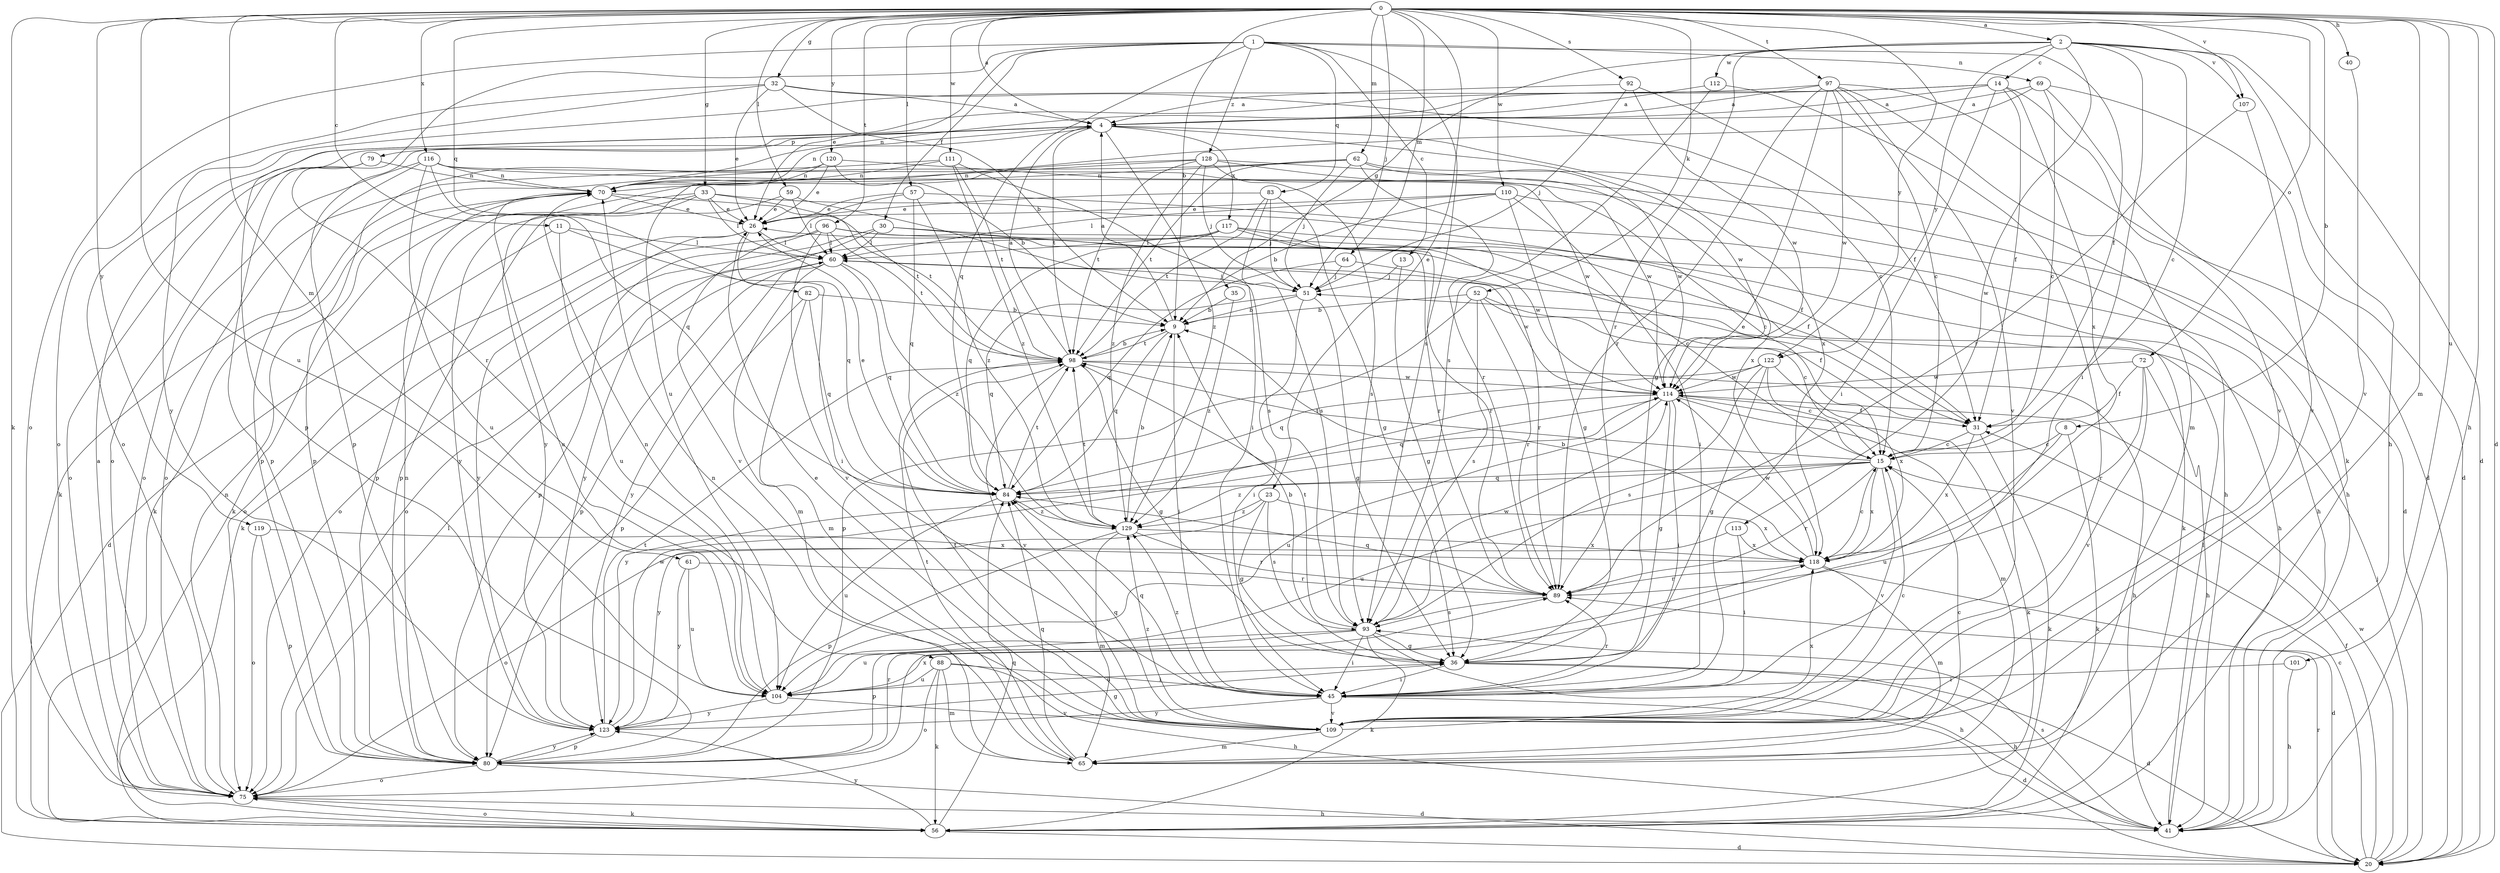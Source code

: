 strict digraph  {
0;
1;
2;
4;
8;
9;
11;
13;
14;
15;
20;
23;
26;
30;
31;
32;
33;
35;
36;
40;
41;
45;
51;
52;
56;
57;
59;
60;
61;
62;
64;
65;
69;
70;
72;
75;
79;
80;
82;
83;
84;
88;
89;
92;
93;
96;
97;
98;
101;
104;
107;
109;
110;
111;
112;
113;
114;
116;
117;
118;
119;
120;
122;
123;
128;
129;
0 -> 2  [label=a];
0 -> 4  [label=a];
0 -> 8  [label=b];
0 -> 9  [label=b];
0 -> 11  [label=c];
0 -> 20  [label=d];
0 -> 23  [label=e];
0 -> 32  [label=g];
0 -> 33  [label=g];
0 -> 40  [label=h];
0 -> 41  [label=h];
0 -> 51  [label=j];
0 -> 52  [label=k];
0 -> 56  [label=k];
0 -> 57  [label=l];
0 -> 59  [label=l];
0 -> 61  [label=m];
0 -> 62  [label=m];
0 -> 64  [label=m];
0 -> 65  [label=m];
0 -> 72  [label=o];
0 -> 82  [label=q];
0 -> 92  [label=s];
0 -> 96  [label=t];
0 -> 97  [label=t];
0 -> 101  [label=u];
0 -> 104  [label=u];
0 -> 107  [label=v];
0 -> 110  [label=w];
0 -> 111  [label=w];
0 -> 116  [label=x];
0 -> 119  [label=y];
0 -> 120  [label=y];
0 -> 122  [label=y];
1 -> 13  [label=c];
1 -> 26  [label=e];
1 -> 30  [label=f];
1 -> 31  [label=f];
1 -> 69  [label=n];
1 -> 75  [label=o];
1 -> 83  [label=q];
1 -> 84  [label=q];
1 -> 88  [label=r];
1 -> 93  [label=s];
1 -> 128  [label=z];
2 -> 14  [label=c];
2 -> 15  [label=c];
2 -> 20  [label=d];
2 -> 35  [label=g];
2 -> 41  [label=h];
2 -> 45  [label=i];
2 -> 89  [label=r];
2 -> 107  [label=v];
2 -> 112  [label=w];
2 -> 113  [label=w];
2 -> 122  [label=y];
4 -> 70  [label=n];
4 -> 75  [label=o];
4 -> 79  [label=p];
4 -> 80  [label=p];
4 -> 98  [label=t];
4 -> 114  [label=w];
4 -> 117  [label=x];
4 -> 118  [label=x];
4 -> 129  [label=z];
8 -> 15  [label=c];
8 -> 56  [label=k];
8 -> 104  [label=u];
9 -> 4  [label=a];
9 -> 45  [label=i];
9 -> 84  [label=q];
9 -> 98  [label=t];
11 -> 20  [label=d];
11 -> 45  [label=i];
11 -> 60  [label=l];
11 -> 104  [label=u];
13 -> 36  [label=g];
13 -> 51  [label=j];
14 -> 4  [label=a];
14 -> 31  [label=f];
14 -> 45  [label=i];
14 -> 70  [label=n];
14 -> 80  [label=p];
14 -> 109  [label=v];
14 -> 118  [label=x];
15 -> 84  [label=q];
15 -> 89  [label=r];
15 -> 98  [label=t];
15 -> 104  [label=u];
15 -> 109  [label=v];
15 -> 118  [label=x];
15 -> 129  [label=z];
20 -> 15  [label=c];
20 -> 31  [label=f];
20 -> 51  [label=j];
20 -> 89  [label=r];
20 -> 114  [label=w];
23 -> 36  [label=g];
23 -> 93  [label=s];
23 -> 118  [label=x];
23 -> 123  [label=y];
23 -> 129  [label=z];
26 -> 60  [label=l];
26 -> 75  [label=o];
26 -> 84  [label=q];
26 -> 123  [label=y];
30 -> 15  [label=c];
30 -> 60  [label=l];
30 -> 75  [label=o];
30 -> 89  [label=r];
30 -> 123  [label=y];
31 -> 15  [label=c];
31 -> 26  [label=e];
31 -> 56  [label=k];
31 -> 118  [label=x];
32 -> 4  [label=a];
32 -> 9  [label=b];
32 -> 15  [label=c];
32 -> 26  [label=e];
32 -> 75  [label=o];
32 -> 123  [label=y];
33 -> 26  [label=e];
33 -> 31  [label=f];
33 -> 56  [label=k];
33 -> 60  [label=l];
33 -> 80  [label=p];
33 -> 98  [label=t];
33 -> 123  [label=y];
35 -> 9  [label=b];
35 -> 129  [label=z];
36 -> 9  [label=b];
36 -> 20  [label=d];
36 -> 41  [label=h];
36 -> 45  [label=i];
36 -> 104  [label=u];
40 -> 109  [label=v];
41 -> 60  [label=l];
41 -> 93  [label=s];
45 -> 20  [label=d];
45 -> 84  [label=q];
45 -> 89  [label=r];
45 -> 109  [label=v];
45 -> 123  [label=y];
45 -> 129  [label=z];
51 -> 9  [label=b];
51 -> 36  [label=g];
51 -> 45  [label=i];
51 -> 84  [label=q];
52 -> 9  [label=b];
52 -> 15  [label=c];
52 -> 31  [label=f];
52 -> 80  [label=p];
52 -> 89  [label=r];
52 -> 93  [label=s];
56 -> 20  [label=d];
56 -> 75  [label=o];
56 -> 84  [label=q];
56 -> 123  [label=y];
57 -> 26  [label=e];
57 -> 41  [label=h];
57 -> 84  [label=q];
57 -> 109  [label=v];
57 -> 129  [label=z];
59 -> 26  [label=e];
59 -> 60  [label=l];
59 -> 80  [label=p];
59 -> 93  [label=s];
60 -> 51  [label=j];
60 -> 65  [label=m];
60 -> 80  [label=p];
60 -> 84  [label=q];
60 -> 114  [label=w];
60 -> 123  [label=y];
60 -> 129  [label=z];
61 -> 89  [label=r];
61 -> 104  [label=u];
61 -> 123  [label=y];
62 -> 41  [label=h];
62 -> 51  [label=j];
62 -> 56  [label=k];
62 -> 70  [label=n];
62 -> 89  [label=r];
62 -> 98  [label=t];
62 -> 114  [label=w];
64 -> 51  [label=j];
64 -> 84  [label=q];
64 -> 89  [label=r];
65 -> 15  [label=c];
65 -> 70  [label=n];
65 -> 84  [label=q];
65 -> 98  [label=t];
69 -> 4  [label=a];
69 -> 15  [label=c];
69 -> 20  [label=d];
69 -> 56  [label=k];
69 -> 104  [label=u];
70 -> 26  [label=e];
70 -> 56  [label=k];
70 -> 98  [label=t];
70 -> 104  [label=u];
72 -> 31  [label=f];
72 -> 41  [label=h];
72 -> 89  [label=r];
72 -> 109  [label=v];
72 -> 114  [label=w];
75 -> 4  [label=a];
75 -> 41  [label=h];
75 -> 56  [label=k];
75 -> 60  [label=l];
75 -> 70  [label=n];
79 -> 70  [label=n];
79 -> 75  [label=o];
79 -> 80  [label=p];
80 -> 20  [label=d];
80 -> 70  [label=n];
80 -> 75  [label=o];
80 -> 89  [label=r];
80 -> 118  [label=x];
80 -> 123  [label=y];
82 -> 9  [label=b];
82 -> 65  [label=m];
82 -> 80  [label=p];
82 -> 84  [label=q];
83 -> 26  [label=e];
83 -> 36  [label=g];
83 -> 51  [label=j];
83 -> 93  [label=s];
83 -> 98  [label=t];
84 -> 26  [label=e];
84 -> 98  [label=t];
84 -> 104  [label=u];
84 -> 129  [label=z];
88 -> 41  [label=h];
88 -> 45  [label=i];
88 -> 56  [label=k];
88 -> 65  [label=m];
88 -> 75  [label=o];
88 -> 104  [label=u];
89 -> 84  [label=q];
89 -> 93  [label=s];
92 -> 4  [label=a];
92 -> 31  [label=f];
92 -> 51  [label=j];
92 -> 114  [label=w];
93 -> 36  [label=g];
93 -> 41  [label=h];
93 -> 45  [label=i];
93 -> 56  [label=k];
93 -> 80  [label=p];
93 -> 98  [label=t];
93 -> 104  [label=u];
93 -> 114  [label=w];
96 -> 41  [label=h];
96 -> 56  [label=k];
96 -> 60  [label=l];
96 -> 80  [label=p];
96 -> 89  [label=r];
96 -> 98  [label=t];
96 -> 109  [label=v];
97 -> 4  [label=a];
97 -> 15  [label=c];
97 -> 20  [label=d];
97 -> 36  [label=g];
97 -> 65  [label=m];
97 -> 75  [label=o];
97 -> 89  [label=r];
97 -> 109  [label=v];
97 -> 114  [label=w];
98 -> 4  [label=a];
98 -> 9  [label=b];
98 -> 36  [label=g];
98 -> 41  [label=h];
98 -> 109  [label=v];
98 -> 114  [label=w];
101 -> 41  [label=h];
101 -> 45  [label=i];
104 -> 70  [label=n];
104 -> 109  [label=v];
104 -> 123  [label=y];
107 -> 89  [label=r];
107 -> 109  [label=v];
109 -> 15  [label=c];
109 -> 26  [label=e];
109 -> 65  [label=m];
109 -> 84  [label=q];
109 -> 98  [label=t];
109 -> 118  [label=x];
109 -> 129  [label=z];
110 -> 9  [label=b];
110 -> 15  [label=c];
110 -> 26  [label=e];
110 -> 36  [label=g];
110 -> 45  [label=i];
110 -> 60  [label=l];
111 -> 45  [label=i];
111 -> 70  [label=n];
111 -> 75  [label=o];
111 -> 98  [label=t];
111 -> 129  [label=z];
112 -> 4  [label=a];
112 -> 93  [label=s];
112 -> 109  [label=v];
113 -> 45  [label=i];
113 -> 75  [label=o];
113 -> 118  [label=x];
114 -> 31  [label=f];
114 -> 36  [label=g];
114 -> 45  [label=i];
114 -> 56  [label=k];
114 -> 65  [label=m];
114 -> 84  [label=q];
114 -> 104  [label=u];
114 -> 123  [label=y];
116 -> 41  [label=h];
116 -> 70  [label=n];
116 -> 75  [label=o];
116 -> 80  [label=p];
116 -> 84  [label=q];
116 -> 104  [label=u];
116 -> 114  [label=w];
117 -> 31  [label=f];
117 -> 56  [label=k];
117 -> 60  [label=l];
117 -> 75  [label=o];
117 -> 84  [label=q];
117 -> 114  [label=w];
118 -> 9  [label=b];
118 -> 15  [label=c];
118 -> 20  [label=d];
118 -> 65  [label=m];
118 -> 89  [label=r];
118 -> 114  [label=w];
119 -> 75  [label=o];
119 -> 80  [label=p];
119 -> 118  [label=x];
120 -> 9  [label=b];
120 -> 26  [label=e];
120 -> 70  [label=n];
120 -> 80  [label=p];
120 -> 114  [label=w];
122 -> 15  [label=c];
122 -> 36  [label=g];
122 -> 84  [label=q];
122 -> 93  [label=s];
122 -> 114  [label=w];
122 -> 118  [label=x];
123 -> 36  [label=g];
123 -> 80  [label=p];
123 -> 98  [label=t];
123 -> 114  [label=w];
128 -> 20  [label=d];
128 -> 51  [label=j];
128 -> 70  [label=n];
128 -> 93  [label=s];
128 -> 98  [label=t];
128 -> 118  [label=x];
128 -> 123  [label=y];
128 -> 129  [label=z];
129 -> 9  [label=b];
129 -> 65  [label=m];
129 -> 80  [label=p];
129 -> 89  [label=r];
129 -> 98  [label=t];
129 -> 118  [label=x];
}
